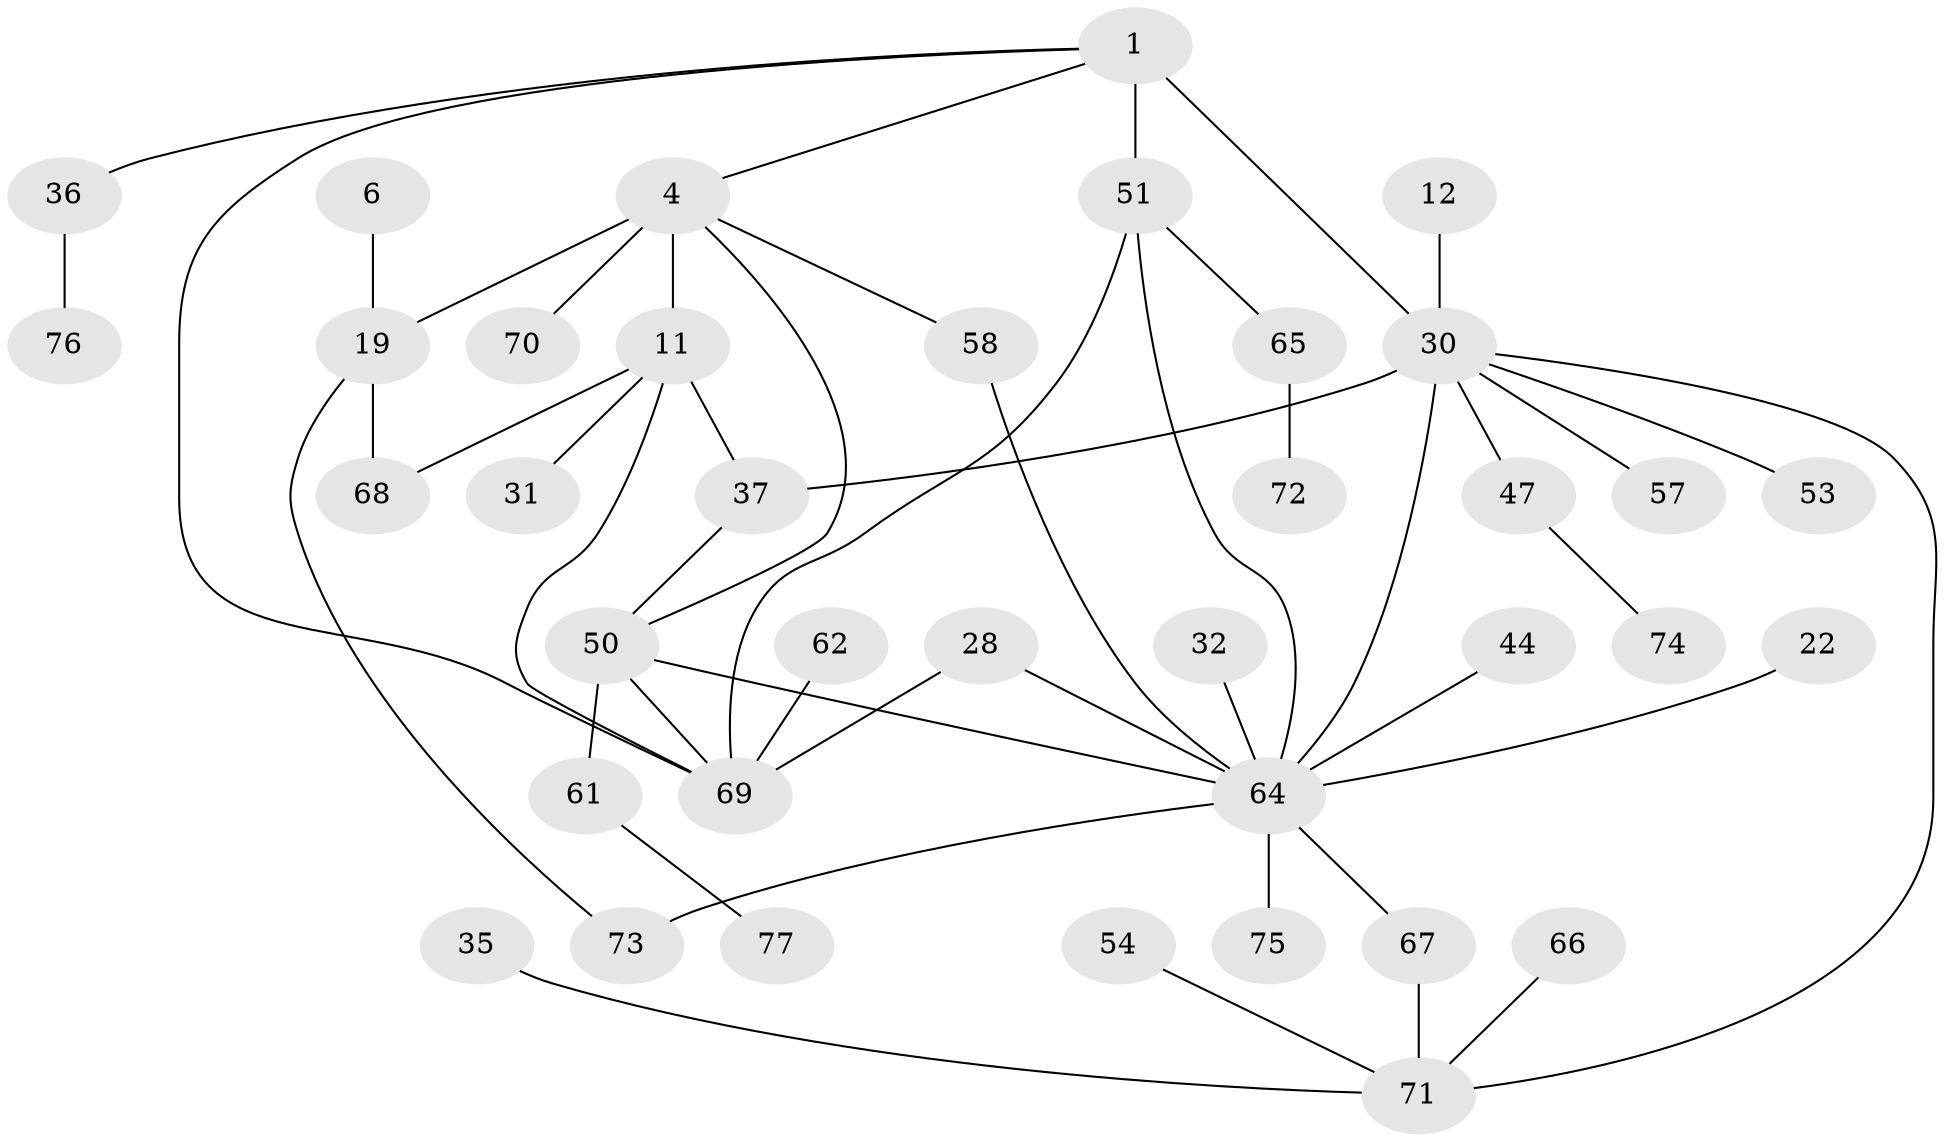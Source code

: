 // original degree distribution, {7: 0.012987012987012988, 4: 0.03896103896103896, 3: 0.24675324675324675, 8: 0.025974025974025976, 5: 0.03896103896103896, 1: 0.2727272727272727, 2: 0.3246753246753247, 6: 0.03896103896103896}
// Generated by graph-tools (version 1.1) at 2025/40/03/09/25 04:40:58]
// undirected, 38 vertices, 49 edges
graph export_dot {
graph [start="1"]
  node [color=gray90,style=filled];
  1;
  4;
  6;
  11 [super="+8"];
  12;
  19 [super="+5+7"];
  22;
  28 [super="+18"];
  30 [super="+9+26"];
  31;
  32;
  35;
  36 [super="+23"];
  37;
  44;
  47;
  50 [super="+21+40"];
  51 [super="+13"];
  53;
  54;
  57;
  58;
  61 [super="+45"];
  62;
  64 [super="+52+43+56"];
  65 [super="+33"];
  66;
  67;
  68 [super="+42"];
  69 [super="+48+63"];
  70;
  71 [super="+29"];
  72;
  73 [super="+14+27+55+60"];
  74;
  75 [super="+17"];
  76;
  77;
  1 -- 4;
  1 -- 51 [weight=2];
  1 -- 30 [weight=2];
  1 -- 36;
  1 -- 69;
  4 -- 11 [weight=2];
  4 -- 70;
  4 -- 58;
  4 -- 50;
  4 -- 19 [weight=2];
  6 -- 19;
  11 -- 37;
  11 -- 31;
  11 -- 68;
  11 -- 69;
  12 -- 30;
  19 -- 73;
  19 -- 68;
  22 -- 64;
  28 -- 64;
  28 -- 69;
  30 -- 47;
  30 -- 37;
  30 -- 53;
  30 -- 57;
  30 -- 71;
  30 -- 64 [weight=3];
  32 -- 64;
  35 -- 71;
  36 -- 76;
  37 -- 50;
  44 -- 64;
  47 -- 74;
  50 -- 61 [weight=2];
  50 -- 64 [weight=2];
  50 -- 69 [weight=2];
  51 -- 69;
  51 -- 64;
  51 -- 65;
  54 -- 71;
  58 -- 64;
  61 -- 77;
  62 -- 69;
  64 -- 67;
  64 -- 75 [weight=2];
  64 -- 73;
  65 -- 72;
  66 -- 71;
  67 -- 71;
}
